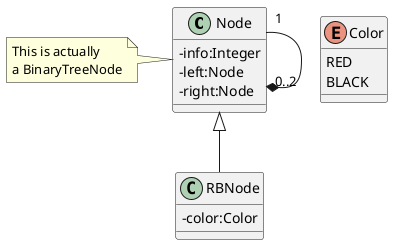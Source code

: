 @startuml
'https://plantuml.com/class-diagram
skinparam classAttributeIconSize 0

class Node{
    -info:Integer
    -left:Node
    -right:Node
}
note left: This is actually \na BinaryTreeNode
Node"1" --* "0..2"Node
class RBNode extends Node{
    -color:Color
}
enum Color{
    RED
    BLACK
}
@enduml